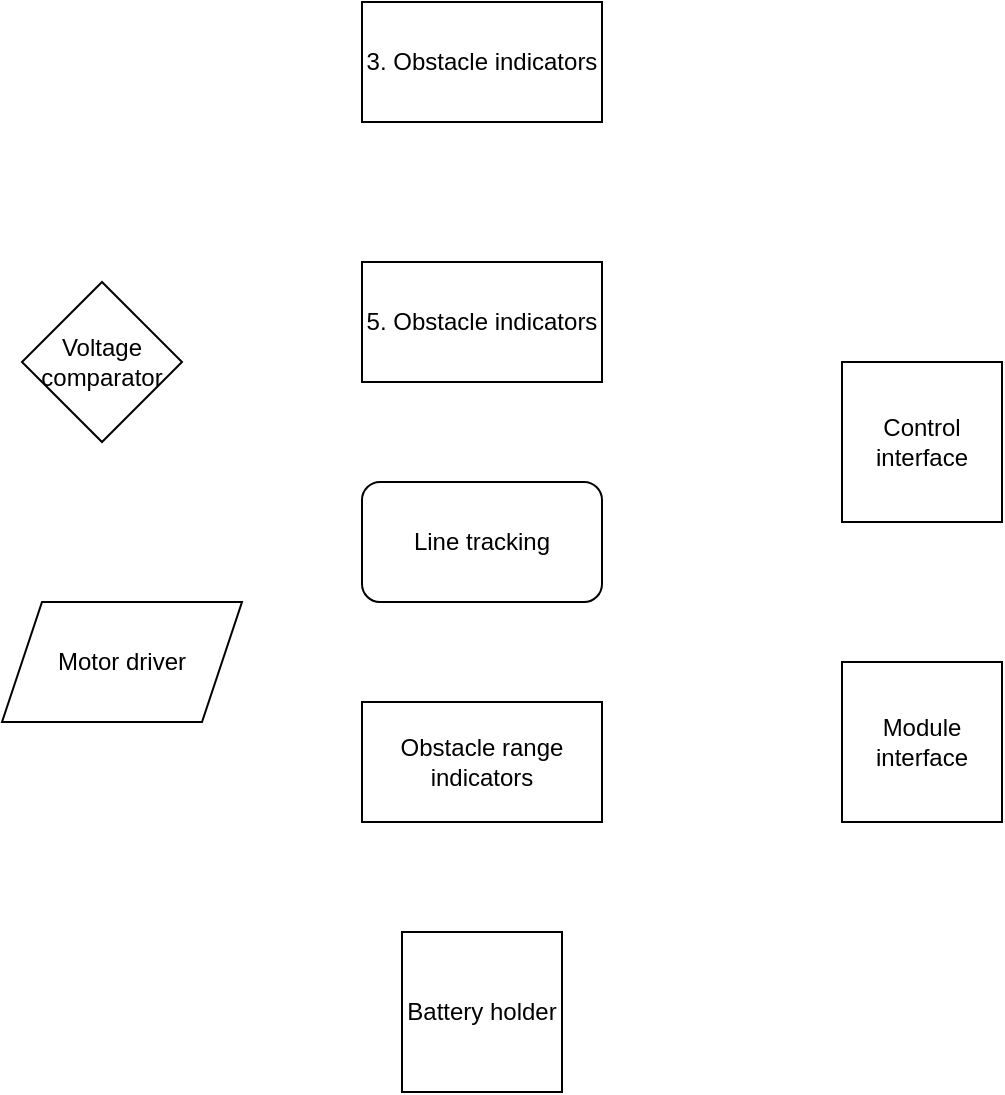 <mxfile version="17.2.5" type="github">
  <diagram id="atjPza35tR8Q2ZRvLUmr" name="Page-1">
    <mxGraphModel dx="706" dy="716" grid="1" gridSize="10" guides="1" tooltips="1" connect="1" arrows="1" fold="1" page="1" pageScale="1" pageWidth="827" pageHeight="1169" math="0" shadow="0">
      <root>
        <mxCell id="0" />
        <mxCell id="1" parent="0" />
        <mxCell id="MjxkJtxRuWlHRBYAJvwB-1" value="3. Obstacle indicators" style="rounded=0;whiteSpace=wrap;html=1;" parent="1" vertex="1">
          <mxGeometry x="250" y="120" width="120" height="60" as="geometry" />
        </mxCell>
        <mxCell id="MjxkJtxRuWlHRBYAJvwB-2" value="5. Obstacle indicators" style="rounded=0;whiteSpace=wrap;html=1;" parent="1" vertex="1">
          <mxGeometry x="250" y="250" width="120" height="60" as="geometry" />
        </mxCell>
        <mxCell id="MjxkJtxRuWlHRBYAJvwB-3" value="Line tracking" style="rounded=1;whiteSpace=wrap;html=1;" parent="1" vertex="1">
          <mxGeometry x="250" y="360" width="120" height="60" as="geometry" />
        </mxCell>
        <mxCell id="MjxkJtxRuWlHRBYAJvwB-4" value="Obstacle range indicators" style="rounded=0;whiteSpace=wrap;html=1;" parent="1" vertex="1">
          <mxGeometry x="250" y="470" width="120" height="60" as="geometry" />
        </mxCell>
        <mxCell id="MjxkJtxRuWlHRBYAJvwB-5" value="Battery holder" style="whiteSpace=wrap;html=1;aspect=fixed;" parent="1" vertex="1">
          <mxGeometry x="270" y="585" width="80" height="80" as="geometry" />
        </mxCell>
        <mxCell id="B37cagTunCmpgb1xxy-9-1" value="Control interface" style="whiteSpace=wrap;html=1;aspect=fixed;" vertex="1" parent="1">
          <mxGeometry x="490" y="300" width="80" height="80" as="geometry" />
        </mxCell>
        <mxCell id="B37cagTunCmpgb1xxy-9-2" value="Module interface" style="whiteSpace=wrap;html=1;aspect=fixed;" vertex="1" parent="1">
          <mxGeometry x="490" y="450" width="80" height="80" as="geometry" />
        </mxCell>
        <mxCell id="B37cagTunCmpgb1xxy-9-3" value="Motor driver" style="shape=parallelogram;perimeter=parallelogramPerimeter;whiteSpace=wrap;html=1;fixedSize=1;" vertex="1" parent="1">
          <mxGeometry x="70" y="420" width="120" height="60" as="geometry" />
        </mxCell>
        <mxCell id="B37cagTunCmpgb1xxy-9-4" value="Voltage comparator" style="rhombus;whiteSpace=wrap;html=1;" vertex="1" parent="1">
          <mxGeometry x="80" y="260" width="80" height="80" as="geometry" />
        </mxCell>
      </root>
    </mxGraphModel>
  </diagram>
</mxfile>
